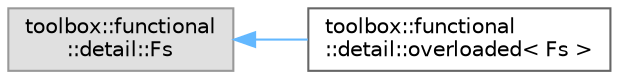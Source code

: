 digraph "Graphical Class Hierarchy"
{
 // LATEX_PDF_SIZE
  bgcolor="transparent";
  edge [fontname=Helvetica,fontsize=10,labelfontname=Helvetica,labelfontsize=10];
  node [fontname=Helvetica,fontsize=10,shape=box,height=0.2,width=0.4];
  rankdir="LR";
  Node0 [id="Node000000",label="toolbox::functional\l::detail::Fs",height=0.2,width=0.4,color="grey60", fillcolor="#E0E0E0", style="filled",tooltip=" "];
  Node0 -> Node1 [id="edge57_Node000000_Node000001",dir="back",color="steelblue1",style="solid",tooltip=" "];
  Node1 [id="Node000001",label="toolbox::functional\l::detail::overloaded\< Fs \>",height=0.2,width=0.4,color="grey40", fillcolor="white", style="filled",URL="$structtoolbox_1_1functional_1_1detail_1_1overloaded.html",tooltip="用于创建重载集的辅助类 / Helper class for creating overload sets"];
}
